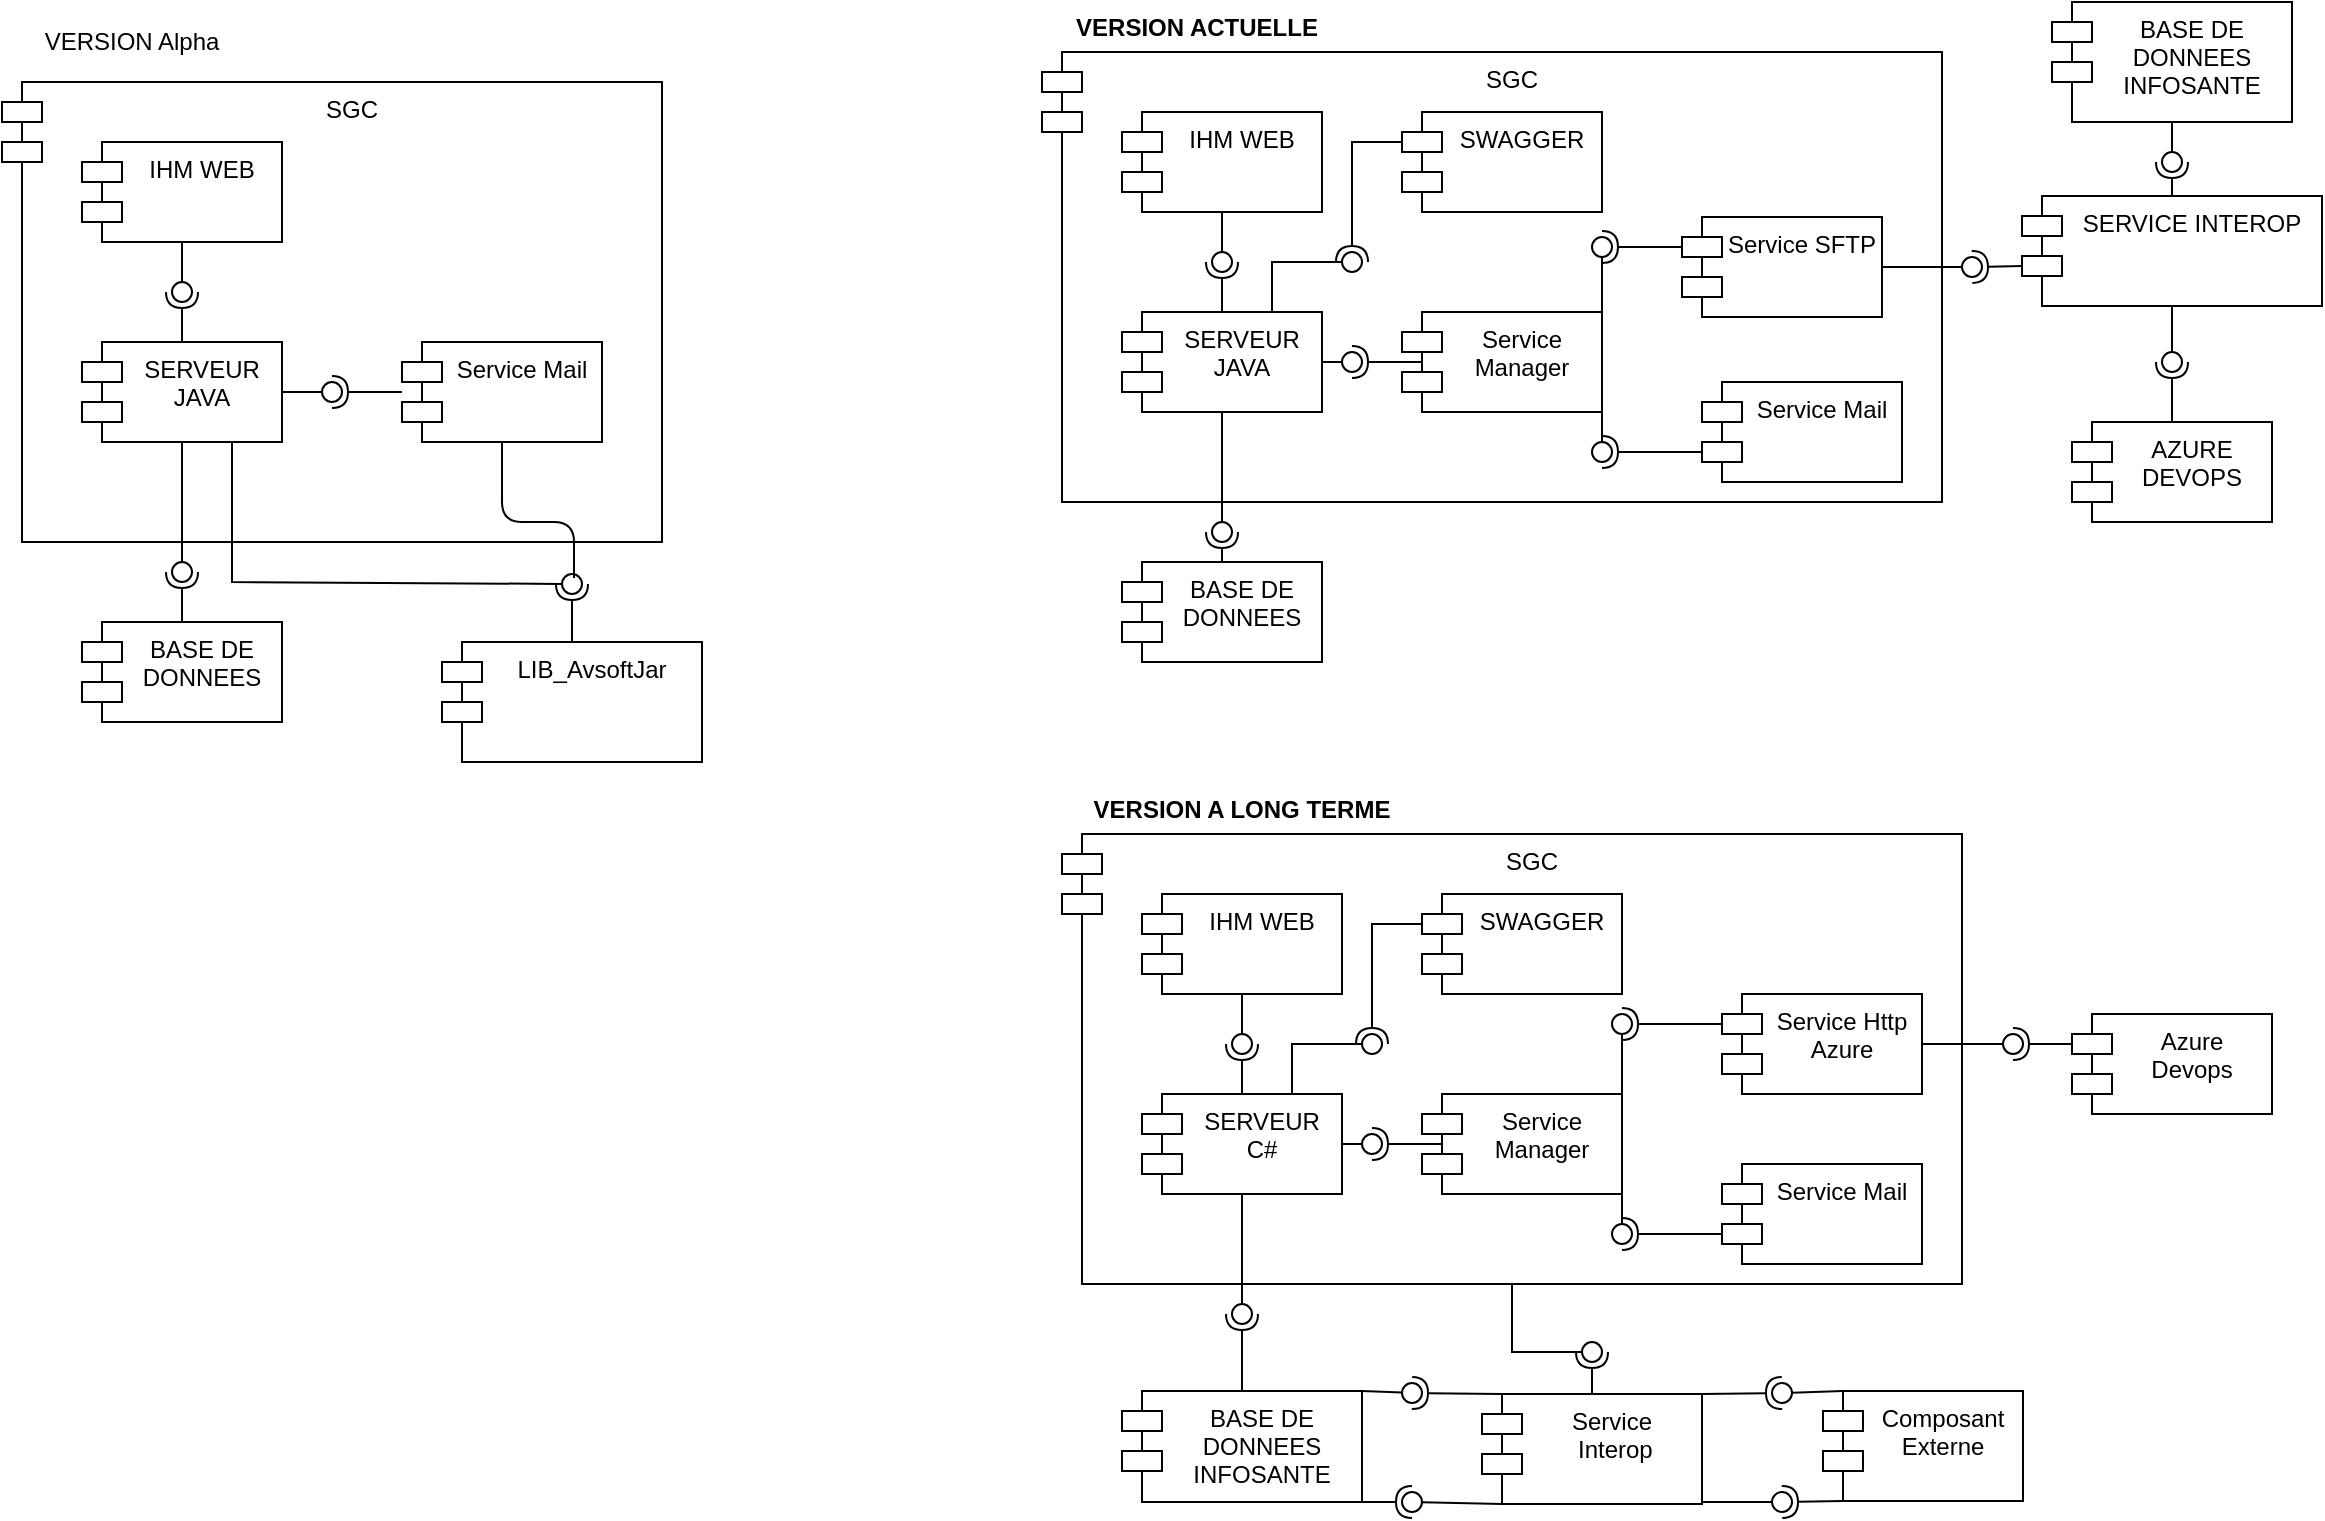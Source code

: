 <mxfile version="13.9.9" type="device" pages="3"><diagram id="vXLALYSmKXj4bwcsvHgj" name="Composant"><mxGraphModel dx="1342" dy="642" grid="1" gridSize="10" guides="1" tooltips="1" connect="1" arrows="1" fold="1" page="1" pageScale="1" pageWidth="827" pageHeight="1169" math="0" shadow="0"><root><mxCell id="0"/><mxCell id="1" parent="0"/><mxCell id="l1Z5y6OXb3FLFXN8wDVc-2" value="SGC" style="shape=module;align=left;spacingLeft=20;align=center;verticalAlign=top;" vertex="1" parent="1"><mxGeometry x="760" y="275" width="450" height="225" as="geometry"/></mxCell><mxCell id="l1Z5y6OXb3FLFXN8wDVc-27" value="" style="rounded=0;orthogonalLoop=1;jettySize=auto;html=1;endArrow=halfCircle;endFill=0;entryX=0.5;entryY=0.5;entryDx=0;entryDy=0;endSize=6;strokeWidth=1;exitX=0;exitY=0;exitDx=0;exitDy=35;exitPerimeter=0;" edge="1" target="l1Z5y6OXb3FLFXN8wDVc-28" parent="1" source="l1Z5y6OXb3FLFXN8wDVc-12"><mxGeometry relative="1" as="geometry"><mxPoint x="1100" y="505" as="sourcePoint"/></mxGeometry></mxCell><mxCell id="l1Z5y6OXb3FLFXN8wDVc-24" value="" style="rounded=0;orthogonalLoop=1;jettySize=auto;html=1;endArrow=halfCircle;endFill=0;entryX=0.5;entryY=0.5;entryDx=0;entryDy=0;endSize=6;strokeWidth=1;exitX=1;exitY=0.5;exitDx=0;exitDy=0;" edge="1" target="l1Z5y6OXb3FLFXN8wDVc-25" parent="1" source="l1Z5y6OXb3FLFXN8wDVc-21"><mxGeometry relative="1" as="geometry"><mxPoint x="960" y="485" as="sourcePoint"/></mxGeometry></mxCell><mxCell id="0cKhSgRbXSvRwqQmk2yk-1" value="SGC" style="shape=module;align=left;spacingLeft=20;align=center;verticalAlign=top;" parent="1" vertex="1"><mxGeometry x="240" y="290" width="330" height="230" as="geometry"/></mxCell><mxCell id="0cKhSgRbXSvRwqQmk2yk-2" value="IHM WEB" style="shape=module;align=left;spacingLeft=20;align=center;verticalAlign=top;" parent="1" vertex="1"><mxGeometry x="280" y="320" width="100" height="50" as="geometry"/></mxCell><mxCell id="0cKhSgRbXSvRwqQmk2yk-3" value="SERVEUR &#10;JAVA" style="shape=module;align=left;spacingLeft=20;align=center;verticalAlign=top;" parent="1" vertex="1"><mxGeometry x="280" y="420" width="100" height="50" as="geometry"/></mxCell><mxCell id="0cKhSgRbXSvRwqQmk2yk-4" value="" style="rounded=0;orthogonalLoop=1;jettySize=auto;html=1;endArrow=none;endFill=0;exitX=0.5;exitY=1;exitDx=0;exitDy=0;" parent="1" source="0cKhSgRbXSvRwqQmk2yk-2" target="0cKhSgRbXSvRwqQmk2yk-6" edge="1"><mxGeometry relative="1" as="geometry"><mxPoint x="425" y="365" as="sourcePoint"/></mxGeometry></mxCell><mxCell id="0cKhSgRbXSvRwqQmk2yk-5" value="" style="rounded=0;orthogonalLoop=1;jettySize=auto;html=1;endArrow=halfCircle;endFill=0;entryX=0.5;entryY=0.5;entryDx=0;entryDy=0;endSize=6;strokeWidth=1;exitX=0.5;exitY=0;exitDx=0;exitDy=0;" parent="1" source="0cKhSgRbXSvRwqQmk2yk-3" target="0cKhSgRbXSvRwqQmk2yk-6" edge="1"><mxGeometry relative="1" as="geometry"><mxPoint x="465" y="365" as="sourcePoint"/></mxGeometry></mxCell><mxCell id="0cKhSgRbXSvRwqQmk2yk-6" value="" style="ellipse;whiteSpace=wrap;html=1;fontFamily=Helvetica;fontSize=12;fontColor=#000000;align=center;strokeColor=#000000;fillColor=#ffffff;points=[];aspect=fixed;resizable=0;" parent="1" vertex="1"><mxGeometry x="325" y="390" width="10" height="10" as="geometry"/></mxCell><mxCell id="0cKhSgRbXSvRwqQmk2yk-7" value="BASE DE &#10;DONNEES" style="shape=module;align=left;spacingLeft=20;align=center;verticalAlign=top;" parent="1" vertex="1"><mxGeometry x="280" y="560" width="100" height="50" as="geometry"/></mxCell><mxCell id="0cKhSgRbXSvRwqQmk2yk-8" value="" style="rounded=0;orthogonalLoop=1;jettySize=auto;html=1;endArrow=none;endFill=0;exitX=0.5;exitY=1;exitDx=0;exitDy=0;" parent="1" source="0cKhSgRbXSvRwqQmk2yk-3" target="0cKhSgRbXSvRwqQmk2yk-10" edge="1"><mxGeometry relative="1" as="geometry"><mxPoint x="520" y="575" as="sourcePoint"/></mxGeometry></mxCell><mxCell id="0cKhSgRbXSvRwqQmk2yk-9" value="" style="rounded=0;orthogonalLoop=1;jettySize=auto;html=1;endArrow=halfCircle;endFill=0;entryX=0.5;entryY=0.5;entryDx=0;entryDy=0;endSize=6;strokeWidth=1;exitX=0.5;exitY=0;exitDx=0;exitDy=0;" parent="1" source="0cKhSgRbXSvRwqQmk2yk-7" target="0cKhSgRbXSvRwqQmk2yk-10" edge="1"><mxGeometry relative="1" as="geometry"><mxPoint x="560" y="575" as="sourcePoint"/></mxGeometry></mxCell><mxCell id="0cKhSgRbXSvRwqQmk2yk-10" value="" style="ellipse;whiteSpace=wrap;html=1;fontFamily=Helvetica;fontSize=12;fontColor=#000000;align=center;strokeColor=#000000;fillColor=#ffffff;points=[];aspect=fixed;resizable=0;" parent="1" vertex="1"><mxGeometry x="325" y="530" width="10" height="10" as="geometry"/></mxCell><mxCell id="0cKhSgRbXSvRwqQmk2yk-11" value="Service Mail" style="shape=module;align=left;spacingLeft=20;align=center;verticalAlign=top;" parent="1" vertex="1"><mxGeometry x="440" y="420" width="100" height="50" as="geometry"/></mxCell><mxCell id="0cKhSgRbXSvRwqQmk2yk-12" value="" style="rounded=0;orthogonalLoop=1;jettySize=auto;html=1;endArrow=none;endFill=0;" parent="1" source="0cKhSgRbXSvRwqQmk2yk-3" target="0cKhSgRbXSvRwqQmk2yk-14" edge="1"><mxGeometry relative="1" as="geometry"><mxPoint x="405" y="445" as="sourcePoint"/></mxGeometry></mxCell><mxCell id="0cKhSgRbXSvRwqQmk2yk-13" value="" style="rounded=0;orthogonalLoop=1;jettySize=auto;html=1;endArrow=halfCircle;endFill=0;entryX=0.5;entryY=0.5;entryDx=0;entryDy=0;endSize=6;strokeWidth=1;" parent="1" source="0cKhSgRbXSvRwqQmk2yk-11" target="0cKhSgRbXSvRwqQmk2yk-14" edge="1"><mxGeometry relative="1" as="geometry"><mxPoint x="445" y="445" as="sourcePoint"/></mxGeometry></mxCell><mxCell id="0cKhSgRbXSvRwqQmk2yk-14" value="" style="ellipse;whiteSpace=wrap;html=1;fontFamily=Helvetica;fontSize=12;fontColor=#000000;align=center;strokeColor=#000000;fillColor=#ffffff;points=[];aspect=fixed;resizable=0;" parent="1" vertex="1"><mxGeometry x="400" y="440" width="10" height="10" as="geometry"/></mxCell><mxCell id="0cKhSgRbXSvRwqQmk2yk-15" value="LIB_AvsoftJar" style="shape=module;align=left;spacingLeft=20;align=center;verticalAlign=top;" parent="1" vertex="1"><mxGeometry x="460" y="570" width="130" height="60" as="geometry"/></mxCell><mxCell id="0cKhSgRbXSvRwqQmk2yk-16" value="" style="rounded=0;orthogonalLoop=1;jettySize=auto;html=1;endArrow=none;endFill=0;exitX=0.75;exitY=1;exitDx=0;exitDy=0;" parent="1" source="0cKhSgRbXSvRwqQmk2yk-3" target="0cKhSgRbXSvRwqQmk2yk-18" edge="1"><mxGeometry relative="1" as="geometry"><mxPoint x="100" y="495" as="sourcePoint"/><Array as="points"><mxPoint x="355" y="540"/></Array></mxGeometry></mxCell><mxCell id="0cKhSgRbXSvRwqQmk2yk-17" value="" style="rounded=0;orthogonalLoop=1;jettySize=auto;html=1;endArrow=halfCircle;endFill=0;entryX=0.5;entryY=0.5;entryDx=0;entryDy=0;endSize=6;strokeWidth=1;exitX=0.5;exitY=0;exitDx=0;exitDy=0;" parent="1" source="0cKhSgRbXSvRwqQmk2yk-15" target="0cKhSgRbXSvRwqQmk2yk-18" edge="1"><mxGeometry relative="1" as="geometry"><mxPoint x="140" y="495" as="sourcePoint"/></mxGeometry></mxCell><mxCell id="0cKhSgRbXSvRwqQmk2yk-18" value="" style="ellipse;whiteSpace=wrap;html=1;fontFamily=Helvetica;fontSize=12;fontColor=#000000;align=center;strokeColor=#000000;fillColor=#ffffff;points=[];aspect=fixed;resizable=0;" parent="1" vertex="1"><mxGeometry x="520" y="536" width="10" height="10" as="geometry"/></mxCell><mxCell id="0cKhSgRbXSvRwqQmk2yk-19" value="" style="endArrow=none;html=1;exitX=0.5;exitY=1;exitDx=0;exitDy=0;" parent="1" source="0cKhSgRbXSvRwqQmk2yk-11" edge="1"><mxGeometry width="50" height="50" relative="1" as="geometry"><mxPoint x="600" y="480" as="sourcePoint"/><mxPoint x="526" y="538" as="targetPoint"/><Array as="points"><mxPoint x="490" y="510"/><mxPoint x="526" y="510"/></Array></mxGeometry></mxCell><mxCell id="l1Z5y6OXb3FLFXN8wDVc-1" value="VERSION Alpha" style="text;html=1;strokeColor=none;fillColor=none;align=center;verticalAlign=middle;whiteSpace=wrap;rounded=0;" vertex="1" parent="1"><mxGeometry x="250" y="260" width="110" height="20" as="geometry"/></mxCell><mxCell id="l1Z5y6OXb3FLFXN8wDVc-3" value="IHM WEB" style="shape=module;align=left;spacingLeft=20;align=center;verticalAlign=top;" vertex="1" parent="1"><mxGeometry x="800" y="305" width="100" height="50" as="geometry"/></mxCell><mxCell id="l1Z5y6OXb3FLFXN8wDVc-4" value="SERVEUR &#10;JAVA" style="shape=module;align=left;spacingLeft=20;align=center;verticalAlign=top;" vertex="1" parent="1"><mxGeometry x="800" y="405" width="100" height="50" as="geometry"/></mxCell><mxCell id="l1Z5y6OXb3FLFXN8wDVc-5" value="" style="rounded=0;orthogonalLoop=1;jettySize=auto;html=1;endArrow=none;endFill=0;exitX=0.5;exitY=1;exitDx=0;exitDy=0;" edge="1" parent="1" source="l1Z5y6OXb3FLFXN8wDVc-3" target="l1Z5y6OXb3FLFXN8wDVc-7"><mxGeometry relative="1" as="geometry"><mxPoint x="945" y="350" as="sourcePoint"/></mxGeometry></mxCell><mxCell id="l1Z5y6OXb3FLFXN8wDVc-6" value="" style="rounded=0;orthogonalLoop=1;jettySize=auto;html=1;endArrow=halfCircle;endFill=0;entryX=0.5;entryY=0.5;entryDx=0;entryDy=0;endSize=6;strokeWidth=1;exitX=0.5;exitY=0;exitDx=0;exitDy=0;" edge="1" parent="1" source="l1Z5y6OXb3FLFXN8wDVc-4" target="l1Z5y6OXb3FLFXN8wDVc-7"><mxGeometry relative="1" as="geometry"><mxPoint x="985" y="350" as="sourcePoint"/></mxGeometry></mxCell><mxCell id="l1Z5y6OXb3FLFXN8wDVc-7" value="" style="ellipse;whiteSpace=wrap;html=1;fontFamily=Helvetica;fontSize=12;fontColor=#000000;align=center;strokeColor=#000000;fillColor=#ffffff;points=[];aspect=fixed;resizable=0;" vertex="1" parent="1"><mxGeometry x="845" y="375" width="10" height="10" as="geometry"/></mxCell><mxCell id="l1Z5y6OXb3FLFXN8wDVc-8" value="BASE DE &#10;DONNEES" style="shape=module;align=left;spacingLeft=20;align=center;verticalAlign=top;" vertex="1" parent="1"><mxGeometry x="800" y="530" width="100" height="50" as="geometry"/></mxCell><mxCell id="l1Z5y6OXb3FLFXN8wDVc-9" value="" style="rounded=0;orthogonalLoop=1;jettySize=auto;html=1;endArrow=none;endFill=0;exitX=0.5;exitY=1;exitDx=0;exitDy=0;" edge="1" parent="1" source="l1Z5y6OXb3FLFXN8wDVc-4" target="l1Z5y6OXb3FLFXN8wDVc-11"><mxGeometry relative="1" as="geometry"><mxPoint x="1040" y="560" as="sourcePoint"/></mxGeometry></mxCell><mxCell id="l1Z5y6OXb3FLFXN8wDVc-10" value="" style="rounded=0;orthogonalLoop=1;jettySize=auto;html=1;endArrow=halfCircle;endFill=0;entryX=0.5;entryY=0.5;entryDx=0;entryDy=0;endSize=6;strokeWidth=1;exitX=0.5;exitY=0;exitDx=0;exitDy=0;" edge="1" parent="1" source="l1Z5y6OXb3FLFXN8wDVc-8" target="l1Z5y6OXb3FLFXN8wDVc-11"><mxGeometry relative="1" as="geometry"><mxPoint x="1080" y="560" as="sourcePoint"/></mxGeometry></mxCell><mxCell id="l1Z5y6OXb3FLFXN8wDVc-11" value="" style="ellipse;whiteSpace=wrap;html=1;fontFamily=Helvetica;fontSize=12;fontColor=#000000;align=center;strokeColor=#000000;fillColor=#ffffff;points=[];aspect=fixed;resizable=0;" vertex="1" parent="1"><mxGeometry x="845" y="510" width="10" height="10" as="geometry"/></mxCell><mxCell id="l1Z5y6OXb3FLFXN8wDVc-12" value="Service Mail" style="shape=module;align=left;spacingLeft=20;align=center;verticalAlign=top;" vertex="1" parent="1"><mxGeometry x="1090" y="440" width="100" height="50" as="geometry"/></mxCell><mxCell id="l1Z5y6OXb3FLFXN8wDVc-21" value="Service&#10;Manager" style="shape=module;align=left;spacingLeft=20;align=center;verticalAlign=top;" vertex="1" parent="1"><mxGeometry x="940" y="405" width="100" height="50" as="geometry"/></mxCell><mxCell id="l1Z5y6OXb3FLFXN8wDVc-22" value="SWAGGER" style="shape=module;align=left;spacingLeft=20;align=center;verticalAlign=top;" vertex="1" parent="1"><mxGeometry x="940" y="305" width="100" height="50" as="geometry"/></mxCell><mxCell id="l1Z5y6OXb3FLFXN8wDVc-23" value="" style="rounded=0;orthogonalLoop=1;jettySize=auto;html=1;endArrow=none;endFill=0;exitX=1;exitY=0.5;exitDx=0;exitDy=0;" edge="1" target="l1Z5y6OXb3FLFXN8wDVc-25" parent="1" source="l1Z5y6OXb3FLFXN8wDVc-4"><mxGeometry relative="1" as="geometry"><mxPoint x="920" y="485" as="sourcePoint"/></mxGeometry></mxCell><mxCell id="l1Z5y6OXb3FLFXN8wDVc-25" value="" style="ellipse;whiteSpace=wrap;html=1;fontFamily=Helvetica;fontSize=12;fontColor=#000000;align=center;strokeColor=#000000;fillColor=#ffffff;points=[];aspect=fixed;resizable=0;" vertex="1" parent="1"><mxGeometry x="910" y="425" width="10" height="10" as="geometry"/></mxCell><mxCell id="l1Z5y6OXb3FLFXN8wDVc-26" value="" style="rounded=0;orthogonalLoop=1;jettySize=auto;html=1;endArrow=none;endFill=0;exitX=1;exitY=0.5;exitDx=0;exitDy=0;" edge="1" target="l1Z5y6OXb3FLFXN8wDVc-28" parent="1" source="l1Z5y6OXb3FLFXN8wDVc-21"><mxGeometry relative="1" as="geometry"><mxPoint x="1060" y="505" as="sourcePoint"/></mxGeometry></mxCell><mxCell id="l1Z5y6OXb3FLFXN8wDVc-28" value="" style="ellipse;whiteSpace=wrap;html=1;fontFamily=Helvetica;fontSize=12;fontColor=#000000;align=center;strokeColor=#000000;fillColor=#ffffff;points=[];aspect=fixed;resizable=0;" vertex="1" parent="1"><mxGeometry x="1035" y="470" width="10" height="10" as="geometry"/></mxCell><mxCell id="l1Z5y6OXb3FLFXN8wDVc-29" value="" style="rounded=0;orthogonalLoop=1;jettySize=auto;html=1;endArrow=none;endFill=0;exitX=0.75;exitY=0;exitDx=0;exitDy=0;" edge="1" target="l1Z5y6OXb3FLFXN8wDVc-31" parent="1" source="l1Z5y6OXb3FLFXN8wDVc-4"><mxGeometry relative="1" as="geometry"><mxPoint x="965" y="555" as="sourcePoint"/><Array as="points"><mxPoint x="875" y="380"/></Array></mxGeometry></mxCell><mxCell id="l1Z5y6OXb3FLFXN8wDVc-30" value="" style="rounded=0;orthogonalLoop=1;jettySize=auto;html=1;endArrow=halfCircle;endFill=0;entryX=0.5;entryY=0.5;entryDx=0;entryDy=0;endSize=6;strokeWidth=1;exitX=0;exitY=0;exitDx=0;exitDy=15;exitPerimeter=0;" edge="1" target="l1Z5y6OXb3FLFXN8wDVc-31" parent="1" source="l1Z5y6OXb3FLFXN8wDVc-22"><mxGeometry relative="1" as="geometry"><mxPoint x="1005" y="555" as="sourcePoint"/><Array as="points"><mxPoint x="915" y="320"/></Array></mxGeometry></mxCell><mxCell id="l1Z5y6OXb3FLFXN8wDVc-31" value="" style="ellipse;whiteSpace=wrap;html=1;fontFamily=Helvetica;fontSize=12;fontColor=#000000;align=center;strokeColor=#000000;fillColor=#ffffff;points=[];aspect=fixed;resizable=0;" vertex="1" parent="1"><mxGeometry x="910" y="375" width="10" height="10" as="geometry"/></mxCell><mxCell id="l1Z5y6OXb3FLFXN8wDVc-32" value="SERVICE INTEROP" style="shape=module;align=left;spacingLeft=20;align=center;verticalAlign=top;" vertex="1" parent="1"><mxGeometry x="1250" y="347" width="150" height="55" as="geometry"/></mxCell><mxCell id="l1Z5y6OXb3FLFXN8wDVc-33" value="" style="rounded=0;orthogonalLoop=1;jettySize=auto;html=1;endArrow=none;endFill=0;exitX=1;exitY=0.5;exitDx=0;exitDy=0;" edge="1" target="l1Z5y6OXb3FLFXN8wDVc-35" parent="1" source="l1Z5y6OXb3FLFXN8wDVc-47"><mxGeometry relative="1" as="geometry"><mxPoint x="1260" y="395" as="sourcePoint"/></mxGeometry></mxCell><mxCell id="l1Z5y6OXb3FLFXN8wDVc-34" value="" style="rounded=0;orthogonalLoop=1;jettySize=auto;html=1;endArrow=halfCircle;endFill=0;entryX=0.5;entryY=0.5;entryDx=0;entryDy=0;endSize=6;strokeWidth=1;exitX=0;exitY=0;exitDx=0;exitDy=35;exitPerimeter=0;" edge="1" target="l1Z5y6OXb3FLFXN8wDVc-35" parent="1" source="l1Z5y6OXb3FLFXN8wDVc-32"><mxGeometry relative="1" as="geometry"><mxPoint x="1300" y="395" as="sourcePoint"/></mxGeometry></mxCell><mxCell id="l1Z5y6OXb3FLFXN8wDVc-35" value="" style="ellipse;whiteSpace=wrap;html=1;fontFamily=Helvetica;fontSize=12;fontColor=#000000;align=center;strokeColor=#000000;fillColor=#ffffff;points=[];aspect=fixed;resizable=0;" vertex="1" parent="1"><mxGeometry x="1220" y="377.5" width="10" height="10" as="geometry"/></mxCell><mxCell id="l1Z5y6OXb3FLFXN8wDVc-36" value="BASE DE &#10;DONNEES &#10;INFOSANTE" style="shape=module;align=left;spacingLeft=20;align=center;verticalAlign=top;" vertex="1" parent="1"><mxGeometry x="1265" y="250" width="120" height="60" as="geometry"/></mxCell><mxCell id="l1Z5y6OXb3FLFXN8wDVc-37" value="" style="rounded=0;orthogonalLoop=1;jettySize=auto;html=1;endArrow=none;endFill=0;exitX=0.5;exitY=1;exitDx=0;exitDy=0;" edge="1" target="l1Z5y6OXb3FLFXN8wDVc-39" parent="1" source="l1Z5y6OXb3FLFXN8wDVc-36"><mxGeometry relative="1" as="geometry"><mxPoint x="1330" y="465" as="sourcePoint"/></mxGeometry></mxCell><mxCell id="l1Z5y6OXb3FLFXN8wDVc-38" value="" style="rounded=0;orthogonalLoop=1;jettySize=auto;html=1;endArrow=halfCircle;endFill=0;entryX=0.5;entryY=0.5;entryDx=0;entryDy=0;endSize=6;strokeWidth=1;exitX=0.5;exitY=0;exitDx=0;exitDy=0;" edge="1" target="l1Z5y6OXb3FLFXN8wDVc-39" parent="1" source="l1Z5y6OXb3FLFXN8wDVc-32"><mxGeometry relative="1" as="geometry"><mxPoint x="1370" y="465" as="sourcePoint"/></mxGeometry></mxCell><mxCell id="l1Z5y6OXb3FLFXN8wDVc-39" value="" style="ellipse;whiteSpace=wrap;html=1;fontFamily=Helvetica;fontSize=12;fontColor=#000000;align=center;strokeColor=#000000;fillColor=#ffffff;points=[];aspect=fixed;resizable=0;" vertex="1" parent="1"><mxGeometry x="1320" y="325" width="10" height="10" as="geometry"/></mxCell><mxCell id="l1Z5y6OXb3FLFXN8wDVc-40" value="AZURE&#10;DEVOPS" style="shape=module;align=left;spacingLeft=20;align=center;verticalAlign=top;" vertex="1" parent="1"><mxGeometry x="1275" y="460" width="100" height="50" as="geometry"/></mxCell><mxCell id="l1Z5y6OXb3FLFXN8wDVc-41" value="" style="rounded=0;orthogonalLoop=1;jettySize=auto;html=1;endArrow=none;endFill=0;exitX=0.5;exitY=1;exitDx=0;exitDy=0;" edge="1" target="l1Z5y6OXb3FLFXN8wDVc-43" parent="1" source="l1Z5y6OXb3FLFXN8wDVc-32"><mxGeometry relative="1" as="geometry"><mxPoint x="1490" y="460" as="sourcePoint"/></mxGeometry></mxCell><mxCell id="l1Z5y6OXb3FLFXN8wDVc-42" value="" style="rounded=0;orthogonalLoop=1;jettySize=auto;html=1;endArrow=halfCircle;endFill=0;entryX=0.5;entryY=0.5;entryDx=0;entryDy=0;endSize=6;strokeWidth=1;exitX=0.5;exitY=0;exitDx=0;exitDy=0;" edge="1" target="l1Z5y6OXb3FLFXN8wDVc-43" parent="1" source="l1Z5y6OXb3FLFXN8wDVc-40"><mxGeometry relative="1" as="geometry"><mxPoint x="1530" y="460" as="sourcePoint"/></mxGeometry></mxCell><mxCell id="l1Z5y6OXb3FLFXN8wDVc-43" value="" style="ellipse;whiteSpace=wrap;html=1;fontFamily=Helvetica;fontSize=12;fontColor=#000000;align=center;strokeColor=#000000;fillColor=#ffffff;points=[];aspect=fixed;resizable=0;" vertex="1" parent="1"><mxGeometry x="1320" y="425" width="10" height="10" as="geometry"/></mxCell><mxCell id="l1Z5y6OXb3FLFXN8wDVc-47" value="Service SFTP" style="shape=module;align=left;spacingLeft=20;align=center;verticalAlign=top;" vertex="1" parent="1"><mxGeometry x="1080" y="357.5" width="100" height="50" as="geometry"/></mxCell><mxCell id="l1Z5y6OXb3FLFXN8wDVc-48" value="" style="rounded=0;orthogonalLoop=1;jettySize=auto;html=1;endArrow=none;endFill=0;exitX=1;exitY=0.5;exitDx=0;exitDy=0;" edge="1" target="l1Z5y6OXb3FLFXN8wDVc-50" parent="1" source="l1Z5y6OXb3FLFXN8wDVc-21"><mxGeometry relative="1" as="geometry"><mxPoint x="1080" y="585" as="sourcePoint"/></mxGeometry></mxCell><mxCell id="l1Z5y6OXb3FLFXN8wDVc-49" value="" style="rounded=0;orthogonalLoop=1;jettySize=auto;html=1;endArrow=halfCircle;endFill=0;entryX=0.5;entryY=0.5;entryDx=0;entryDy=0;endSize=6;strokeWidth=1;exitX=0;exitY=0;exitDx=0;exitDy=15;exitPerimeter=0;" edge="1" target="l1Z5y6OXb3FLFXN8wDVc-50" parent="1" source="l1Z5y6OXb3FLFXN8wDVc-47"><mxGeometry relative="1" as="geometry"><mxPoint x="1120" y="585" as="sourcePoint"/></mxGeometry></mxCell><mxCell id="l1Z5y6OXb3FLFXN8wDVc-50" value="" style="ellipse;whiteSpace=wrap;html=1;fontFamily=Helvetica;fontSize=12;fontColor=#000000;align=center;strokeColor=#000000;fillColor=#ffffff;points=[];aspect=fixed;resizable=0;" vertex="1" parent="1"><mxGeometry x="1035" y="367.5" width="10" height="10" as="geometry"/></mxCell><mxCell id="l1Z5y6OXb3FLFXN8wDVc-51" value="VERSION ACTUELLE" style="text;align=center;fontStyle=1;verticalAlign=middle;spacingLeft=3;spacingRight=3;strokeColor=none;rotatable=0;points=[[0,0.5],[1,0.5]];portConstraint=eastwest;" vertex="1" parent="1"><mxGeometry x="770" y="249" width="135" height="26" as="geometry"/></mxCell><mxCell id="l1Z5y6OXb3FLFXN8wDVc-52" value="SGC" style="shape=module;align=left;spacingLeft=20;align=center;verticalAlign=top;" vertex="1" parent="1"><mxGeometry x="770" y="666" width="450" height="225" as="geometry"/></mxCell><mxCell id="l1Z5y6OXb3FLFXN8wDVc-53" value="" style="rounded=0;orthogonalLoop=1;jettySize=auto;html=1;endArrow=halfCircle;endFill=0;entryX=0.5;entryY=0.5;entryDx=0;entryDy=0;endSize=6;strokeWidth=1;exitX=0;exitY=0;exitDx=0;exitDy=35;exitPerimeter=0;" edge="1" parent="1" source="l1Z5y6OXb3FLFXN8wDVc-64" target="l1Z5y6OXb3FLFXN8wDVc-70"><mxGeometry relative="1" as="geometry"><mxPoint x="1110" y="896" as="sourcePoint"/></mxGeometry></mxCell><mxCell id="l1Z5y6OXb3FLFXN8wDVc-54" value="" style="rounded=0;orthogonalLoop=1;jettySize=auto;html=1;endArrow=halfCircle;endFill=0;entryX=0.5;entryY=0.5;entryDx=0;entryDy=0;endSize=6;strokeWidth=1;exitX=1;exitY=0.5;exitDx=0;exitDy=0;" edge="1" parent="1" source="l1Z5y6OXb3FLFXN8wDVc-65" target="l1Z5y6OXb3FLFXN8wDVc-68"><mxGeometry relative="1" as="geometry"><mxPoint x="970" y="876" as="sourcePoint"/></mxGeometry></mxCell><mxCell id="l1Z5y6OXb3FLFXN8wDVc-55" value="IHM WEB" style="shape=module;align=left;spacingLeft=20;align=center;verticalAlign=top;" vertex="1" parent="1"><mxGeometry x="810" y="696" width="100" height="50" as="geometry"/></mxCell><mxCell id="l1Z5y6OXb3FLFXN8wDVc-56" value="SERVEUR &#10;C#" style="shape=module;align=left;spacingLeft=20;align=center;verticalAlign=top;" vertex="1" parent="1"><mxGeometry x="810" y="796" width="100" height="50" as="geometry"/></mxCell><mxCell id="l1Z5y6OXb3FLFXN8wDVc-57" value="" style="rounded=0;orthogonalLoop=1;jettySize=auto;html=1;endArrow=none;endFill=0;exitX=0.5;exitY=1;exitDx=0;exitDy=0;" edge="1" parent="1" source="l1Z5y6OXb3FLFXN8wDVc-55" target="l1Z5y6OXb3FLFXN8wDVc-59"><mxGeometry relative="1" as="geometry"><mxPoint x="955" y="741" as="sourcePoint"/></mxGeometry></mxCell><mxCell id="l1Z5y6OXb3FLFXN8wDVc-58" value="" style="rounded=0;orthogonalLoop=1;jettySize=auto;html=1;endArrow=halfCircle;endFill=0;entryX=0.5;entryY=0.5;entryDx=0;entryDy=0;endSize=6;strokeWidth=1;exitX=0.5;exitY=0;exitDx=0;exitDy=0;" edge="1" parent="1" source="l1Z5y6OXb3FLFXN8wDVc-56" target="l1Z5y6OXb3FLFXN8wDVc-59"><mxGeometry relative="1" as="geometry"><mxPoint x="995" y="741" as="sourcePoint"/></mxGeometry></mxCell><mxCell id="l1Z5y6OXb3FLFXN8wDVc-59" value="" style="ellipse;whiteSpace=wrap;html=1;fontFamily=Helvetica;fontSize=12;fontColor=#000000;align=center;strokeColor=#000000;fillColor=#ffffff;points=[];aspect=fixed;resizable=0;" vertex="1" parent="1"><mxGeometry x="855" y="766" width="10" height="10" as="geometry"/></mxCell><mxCell id="l1Z5y6OXb3FLFXN8wDVc-61" value="" style="rounded=0;orthogonalLoop=1;jettySize=auto;html=1;endArrow=none;endFill=0;exitX=0.5;exitY=1;exitDx=0;exitDy=0;" edge="1" parent="1" source="l1Z5y6OXb3FLFXN8wDVc-56" target="l1Z5y6OXb3FLFXN8wDVc-63"><mxGeometry relative="1" as="geometry"><mxPoint x="1050" y="951" as="sourcePoint"/></mxGeometry></mxCell><mxCell id="l1Z5y6OXb3FLFXN8wDVc-62" value="" style="rounded=0;orthogonalLoop=1;jettySize=auto;html=1;endArrow=halfCircle;endFill=0;entryX=0.5;entryY=0.5;entryDx=0;entryDy=0;endSize=6;strokeWidth=1;exitX=0.5;exitY=0;exitDx=0;exitDy=0;" edge="1" parent="1" source="l1Z5y6OXb3FLFXN8wDVc-78" target="l1Z5y6OXb3FLFXN8wDVc-63"><mxGeometry relative="1" as="geometry"><mxPoint x="860" y="921" as="sourcePoint"/></mxGeometry></mxCell><mxCell id="l1Z5y6OXb3FLFXN8wDVc-63" value="" style="ellipse;whiteSpace=wrap;html=1;fontFamily=Helvetica;fontSize=12;fontColor=#000000;align=center;strokeColor=#000000;fillColor=#ffffff;points=[];aspect=fixed;resizable=0;" vertex="1" parent="1"><mxGeometry x="855" y="901" width="10" height="10" as="geometry"/></mxCell><mxCell id="l1Z5y6OXb3FLFXN8wDVc-64" value="Service Mail" style="shape=module;align=left;spacingLeft=20;align=center;verticalAlign=top;" vertex="1" parent="1"><mxGeometry x="1100" y="831" width="100" height="50" as="geometry"/></mxCell><mxCell id="l1Z5y6OXb3FLFXN8wDVc-65" value="Service&#10;Manager" style="shape=module;align=left;spacingLeft=20;align=center;verticalAlign=top;" vertex="1" parent="1"><mxGeometry x="950" y="796" width="100" height="50" as="geometry"/></mxCell><mxCell id="l1Z5y6OXb3FLFXN8wDVc-66" value="SWAGGER" style="shape=module;align=left;spacingLeft=20;align=center;verticalAlign=top;" vertex="1" parent="1"><mxGeometry x="950" y="696" width="100" height="50" as="geometry"/></mxCell><mxCell id="l1Z5y6OXb3FLFXN8wDVc-67" value="" style="rounded=0;orthogonalLoop=1;jettySize=auto;html=1;endArrow=none;endFill=0;exitX=1;exitY=0.5;exitDx=0;exitDy=0;" edge="1" parent="1" source="l1Z5y6OXb3FLFXN8wDVc-56" target="l1Z5y6OXb3FLFXN8wDVc-68"><mxGeometry relative="1" as="geometry"><mxPoint x="930" y="876" as="sourcePoint"/></mxGeometry></mxCell><mxCell id="l1Z5y6OXb3FLFXN8wDVc-68" value="" style="ellipse;whiteSpace=wrap;html=1;fontFamily=Helvetica;fontSize=12;fontColor=#000000;align=center;strokeColor=#000000;fillColor=#ffffff;points=[];aspect=fixed;resizable=0;" vertex="1" parent="1"><mxGeometry x="920" y="816" width="10" height="10" as="geometry"/></mxCell><mxCell id="l1Z5y6OXb3FLFXN8wDVc-69" value="" style="rounded=0;orthogonalLoop=1;jettySize=auto;html=1;endArrow=none;endFill=0;exitX=1;exitY=0.5;exitDx=0;exitDy=0;" edge="1" parent="1" source="l1Z5y6OXb3FLFXN8wDVc-65" target="l1Z5y6OXb3FLFXN8wDVc-70"><mxGeometry relative="1" as="geometry"><mxPoint x="1070" y="896" as="sourcePoint"/></mxGeometry></mxCell><mxCell id="l1Z5y6OXb3FLFXN8wDVc-70" value="" style="ellipse;whiteSpace=wrap;html=1;fontFamily=Helvetica;fontSize=12;fontColor=#000000;align=center;strokeColor=#000000;fillColor=#ffffff;points=[];aspect=fixed;resizable=0;" vertex="1" parent="1"><mxGeometry x="1045" y="861" width="10" height="10" as="geometry"/></mxCell><mxCell id="l1Z5y6OXb3FLFXN8wDVc-71" value="" style="rounded=0;orthogonalLoop=1;jettySize=auto;html=1;endArrow=none;endFill=0;exitX=0.75;exitY=0;exitDx=0;exitDy=0;" edge="1" parent="1" source="l1Z5y6OXb3FLFXN8wDVc-56" target="l1Z5y6OXb3FLFXN8wDVc-73"><mxGeometry relative="1" as="geometry"><mxPoint x="975" y="946" as="sourcePoint"/><Array as="points"><mxPoint x="885" y="771"/></Array></mxGeometry></mxCell><mxCell id="l1Z5y6OXb3FLFXN8wDVc-72" value="" style="rounded=0;orthogonalLoop=1;jettySize=auto;html=1;endArrow=halfCircle;endFill=0;entryX=0.5;entryY=0.5;entryDx=0;entryDy=0;endSize=6;strokeWidth=1;exitX=0;exitY=0;exitDx=0;exitDy=15;exitPerimeter=0;" edge="1" parent="1" source="l1Z5y6OXb3FLFXN8wDVc-66" target="l1Z5y6OXb3FLFXN8wDVc-73"><mxGeometry relative="1" as="geometry"><mxPoint x="1015" y="946" as="sourcePoint"/><Array as="points"><mxPoint x="925" y="711"/></Array></mxGeometry></mxCell><mxCell id="l1Z5y6OXb3FLFXN8wDVc-73" value="" style="ellipse;whiteSpace=wrap;html=1;fontFamily=Helvetica;fontSize=12;fontColor=#000000;align=center;strokeColor=#000000;fillColor=#ffffff;points=[];aspect=fixed;resizable=0;" vertex="1" parent="1"><mxGeometry x="920" y="766" width="10" height="10" as="geometry"/></mxCell><mxCell id="l1Z5y6OXb3FLFXN8wDVc-74" value="Service&#10; Interop" style="shape=module;align=left;spacingLeft=20;align=center;verticalAlign=top;" vertex="1" parent="1"><mxGeometry x="980" y="946" width="110" height="55" as="geometry"/></mxCell><mxCell id="l1Z5y6OXb3FLFXN8wDVc-75" value="" style="rounded=0;orthogonalLoop=1;jettySize=auto;html=1;endArrow=none;endFill=0;exitX=1;exitY=0;exitDx=0;exitDy=0;" edge="1" parent="1" source="l1Z5y6OXb3FLFXN8wDVc-78" target="l1Z5y6OXb3FLFXN8wDVc-77"><mxGeometry relative="1" as="geometry"><mxPoint x="1270" y="786" as="sourcePoint"/></mxGeometry></mxCell><mxCell id="l1Z5y6OXb3FLFXN8wDVc-76" value="" style="rounded=0;orthogonalLoop=1;jettySize=auto;html=1;endArrow=halfCircle;endFill=0;entryX=0.5;entryY=0.5;entryDx=0;entryDy=0;endSize=6;strokeWidth=1;exitX=0;exitY=0;exitDx=10;exitDy=0;exitPerimeter=0;" edge="1" parent="1" source="l1Z5y6OXb3FLFXN8wDVc-74" target="l1Z5y6OXb3FLFXN8wDVc-77"><mxGeometry relative="1" as="geometry"><mxPoint x="1310" y="786" as="sourcePoint"/></mxGeometry></mxCell><mxCell id="l1Z5y6OXb3FLFXN8wDVc-77" value="" style="ellipse;whiteSpace=wrap;html=1;fontFamily=Helvetica;fontSize=12;fontColor=#000000;align=center;strokeColor=#000000;fillColor=#ffffff;points=[];aspect=fixed;resizable=0;" vertex="1" parent="1"><mxGeometry x="940" y="940.5" width="10" height="10" as="geometry"/></mxCell><mxCell id="l1Z5y6OXb3FLFXN8wDVc-78" value="BASE DE &#10;DONNEES &#10;INFOSANTE" style="shape=module;align=left;spacingLeft=20;align=center;verticalAlign=top;" vertex="1" parent="1"><mxGeometry x="800" y="944.5" width="120" height="55.5" as="geometry"/></mxCell><mxCell id="l1Z5y6OXb3FLFXN8wDVc-82" value="Azure &#10;Devops" style="shape=module;align=left;spacingLeft=20;align=center;verticalAlign=top;" vertex="1" parent="1"><mxGeometry x="1275" y="756" width="100" height="50" as="geometry"/></mxCell><mxCell id="l1Z5y6OXb3FLFXN8wDVc-83" value="" style="rounded=0;orthogonalLoop=1;jettySize=auto;html=1;endArrow=none;endFill=0;exitX=1;exitY=0.5;exitDx=0;exitDy=0;" edge="1" parent="1" source="l1Z5y6OXb3FLFXN8wDVc-91" target="l1Z5y6OXb3FLFXN8wDVc-85"><mxGeometry relative="1" as="geometry"><mxPoint x="1500" y="851" as="sourcePoint"/></mxGeometry></mxCell><mxCell id="l1Z5y6OXb3FLFXN8wDVc-84" value="" style="rounded=0;orthogonalLoop=1;jettySize=auto;html=1;endArrow=halfCircle;endFill=0;entryX=0.5;entryY=0.5;entryDx=0;entryDy=0;endSize=6;strokeWidth=1;exitX=0;exitY=0;exitDx=0;exitDy=15;exitPerimeter=0;" edge="1" parent="1" source="l1Z5y6OXb3FLFXN8wDVc-82" target="l1Z5y6OXb3FLFXN8wDVc-85"><mxGeometry relative="1" as="geometry"><mxPoint x="1540" y="851" as="sourcePoint"/></mxGeometry></mxCell><mxCell id="l1Z5y6OXb3FLFXN8wDVc-85" value="" style="ellipse;whiteSpace=wrap;html=1;fontFamily=Helvetica;fontSize=12;fontColor=#000000;align=center;strokeColor=#000000;fillColor=#ffffff;points=[];aspect=fixed;resizable=0;" vertex="1" parent="1"><mxGeometry x="1240.5" y="766" width="10" height="10" as="geometry"/></mxCell><mxCell id="l1Z5y6OXb3FLFXN8wDVc-90" value="VERSION A LONG TERME" style="text;align=center;fontStyle=1;verticalAlign=middle;spacingLeft=3;spacingRight=3;strokeColor=none;rotatable=0;points=[[0,0.5],[1,0.5]];portConstraint=eastwest;" vertex="1" parent="1"><mxGeometry x="780" y="640" width="160" height="26" as="geometry"/></mxCell><mxCell id="l1Z5y6OXb3FLFXN8wDVc-91" value="Service Http&#10;Azure" style="shape=module;align=left;spacingLeft=20;align=center;verticalAlign=top;" vertex="1" parent="1"><mxGeometry x="1100" y="746" width="100" height="50" as="geometry"/></mxCell><mxCell id="l1Z5y6OXb3FLFXN8wDVc-92" value="" style="rounded=0;orthogonalLoop=1;jettySize=auto;html=1;endArrow=none;endFill=0;exitX=1;exitY=0;exitDx=0;exitDy=0;" edge="1" target="l1Z5y6OXb3FLFXN8wDVc-94" parent="1" source="l1Z5y6OXb3FLFXN8wDVc-65"><mxGeometry relative="1" as="geometry"><mxPoint x="1045" y="935" as="sourcePoint"/></mxGeometry></mxCell><mxCell id="l1Z5y6OXb3FLFXN8wDVc-93" value="" style="rounded=0;orthogonalLoop=1;jettySize=auto;html=1;endArrow=halfCircle;endFill=0;entryX=0.5;entryY=0.5;entryDx=0;entryDy=0;endSize=6;strokeWidth=1;exitX=0;exitY=0;exitDx=0;exitDy=15;exitPerimeter=0;" edge="1" target="l1Z5y6OXb3FLFXN8wDVc-94" parent="1" source="l1Z5y6OXb3FLFXN8wDVc-91"><mxGeometry relative="1" as="geometry"><mxPoint x="1085" y="935" as="sourcePoint"/></mxGeometry></mxCell><mxCell id="l1Z5y6OXb3FLFXN8wDVc-94" value="" style="ellipse;whiteSpace=wrap;html=1;fontFamily=Helvetica;fontSize=12;fontColor=#000000;align=center;strokeColor=#000000;fillColor=#ffffff;points=[];aspect=fixed;resizable=0;" vertex="1" parent="1"><mxGeometry x="1045" y="756" width="10" height="10" as="geometry"/></mxCell><mxCell id="l1Z5y6OXb3FLFXN8wDVc-95" value="" style="rounded=0;orthogonalLoop=1;jettySize=auto;html=1;endArrow=none;endFill=0;exitX=0.5;exitY=1;exitDx=0;exitDy=0;" edge="1" target="l1Z5y6OXb3FLFXN8wDVc-97" parent="1" source="l1Z5y6OXb3FLFXN8wDVc-52"><mxGeometry relative="1" as="geometry"><mxPoint x="1180" y="951" as="sourcePoint"/><Array as="points"><mxPoint x="995" y="925"/></Array></mxGeometry></mxCell><mxCell id="l1Z5y6OXb3FLFXN8wDVc-96" value="" style="rounded=0;orthogonalLoop=1;jettySize=auto;html=1;endArrow=halfCircle;endFill=0;entryX=0.5;entryY=0.5;entryDx=0;entryDy=0;endSize=6;strokeWidth=1;exitX=0.5;exitY=0;exitDx=0;exitDy=0;" edge="1" target="l1Z5y6OXb3FLFXN8wDVc-97" parent="1" source="l1Z5y6OXb3FLFXN8wDVc-74"><mxGeometry relative="1" as="geometry"><mxPoint x="1220" y="951" as="sourcePoint"/></mxGeometry></mxCell><mxCell id="l1Z5y6OXb3FLFXN8wDVc-97" value="" style="ellipse;whiteSpace=wrap;html=1;fontFamily=Helvetica;fontSize=12;fontColor=#000000;align=center;strokeColor=#000000;fillColor=#ffffff;points=[];aspect=fixed;resizable=0;" vertex="1" parent="1"><mxGeometry x="1030" y="920" width="10" height="10" as="geometry"/></mxCell><mxCell id="l1Z5y6OXb3FLFXN8wDVc-98" value="Composant&#10;Externe" style="shape=module;align=left;spacingLeft=20;align=center;verticalAlign=top;" vertex="1" parent="1"><mxGeometry x="1150.5" y="944.5" width="100" height="55" as="geometry"/></mxCell><mxCell id="l1Z5y6OXb3FLFXN8wDVc-99" value="" style="rounded=0;orthogonalLoop=1;jettySize=auto;html=1;endArrow=none;endFill=0;exitX=0;exitY=0;exitDx=10;exitDy=0;exitPerimeter=0;" edge="1" target="l1Z5y6OXb3FLFXN8wDVc-101" parent="1" source="l1Z5y6OXb3FLFXN8wDVc-98"><mxGeometry relative="1" as="geometry"><mxPoint x="1120" y="1035" as="sourcePoint"/></mxGeometry></mxCell><mxCell id="l1Z5y6OXb3FLFXN8wDVc-100" value="" style="rounded=0;orthogonalLoop=1;jettySize=auto;html=1;endArrow=halfCircle;endFill=0;entryX=0.5;entryY=0.5;entryDx=0;entryDy=0;endSize=6;strokeWidth=1;exitX=1;exitY=0;exitDx=0;exitDy=0;" edge="1" target="l1Z5y6OXb3FLFXN8wDVc-101" parent="1" source="l1Z5y6OXb3FLFXN8wDVc-74"><mxGeometry relative="1" as="geometry"><mxPoint x="1160" y="1035" as="sourcePoint"/></mxGeometry></mxCell><mxCell id="l1Z5y6OXb3FLFXN8wDVc-101" value="" style="ellipse;whiteSpace=wrap;html=1;fontFamily=Helvetica;fontSize=12;fontColor=#000000;align=center;strokeColor=#000000;fillColor=#ffffff;points=[];aspect=fixed;resizable=0;" vertex="1" parent="1"><mxGeometry x="1125" y="940.5" width="10" height="10" as="geometry"/></mxCell><mxCell id="l1Z5y6OXb3FLFXN8wDVc-106" value="" style="rounded=0;orthogonalLoop=1;jettySize=auto;html=1;endArrow=none;endFill=0;exitX=0;exitY=1;exitDx=10;exitDy=0;exitPerimeter=0;" edge="1" target="l1Z5y6OXb3FLFXN8wDVc-108" parent="1" source="l1Z5y6OXb3FLFXN8wDVc-74"><mxGeometry relative="1" as="geometry"><mxPoint x="950" y="1065" as="sourcePoint"/></mxGeometry></mxCell><mxCell id="l1Z5y6OXb3FLFXN8wDVc-107" value="" style="rounded=0;orthogonalLoop=1;jettySize=auto;html=1;endArrow=halfCircle;endFill=0;entryX=0.5;entryY=0.5;entryDx=0;entryDy=0;endSize=6;strokeWidth=1;exitX=1;exitY=1;exitDx=0;exitDy=0;" edge="1" target="l1Z5y6OXb3FLFXN8wDVc-108" parent="1" source="l1Z5y6OXb3FLFXN8wDVc-78"><mxGeometry relative="1" as="geometry"><mxPoint x="990" y="1065" as="sourcePoint"/></mxGeometry></mxCell><mxCell id="l1Z5y6OXb3FLFXN8wDVc-108" value="" style="ellipse;whiteSpace=wrap;html=1;fontFamily=Helvetica;fontSize=12;fontColor=#000000;align=center;strokeColor=#000000;fillColor=#ffffff;points=[];aspect=fixed;resizable=0;" vertex="1" parent="1"><mxGeometry x="940" y="995" width="10" height="10" as="geometry"/></mxCell><mxCell id="l1Z5y6OXb3FLFXN8wDVc-109" value="" style="rounded=0;orthogonalLoop=1;jettySize=auto;html=1;endArrow=none;endFill=0;exitX=1;exitY=0.982;exitDx=0;exitDy=0;exitPerimeter=0;" edge="1" target="l1Z5y6OXb3FLFXN8wDVc-111" parent="1" source="l1Z5y6OXb3FLFXN8wDVc-74"><mxGeometry relative="1" as="geometry"><mxPoint x="1100" y="1035" as="sourcePoint"/></mxGeometry></mxCell><mxCell id="l1Z5y6OXb3FLFXN8wDVc-110" value="" style="rounded=0;orthogonalLoop=1;jettySize=auto;html=1;endArrow=halfCircle;endFill=0;entryX=0.5;entryY=0.5;entryDx=0;entryDy=0;endSize=6;strokeWidth=1;exitX=0;exitY=1;exitDx=10;exitDy=0;exitPerimeter=0;" edge="1" target="l1Z5y6OXb3FLFXN8wDVc-111" parent="1" source="l1Z5y6OXb3FLFXN8wDVc-98"><mxGeometry relative="1" as="geometry"><mxPoint x="1140" y="1035" as="sourcePoint"/></mxGeometry></mxCell><mxCell id="l1Z5y6OXb3FLFXN8wDVc-111" value="" style="ellipse;whiteSpace=wrap;html=1;fontFamily=Helvetica;fontSize=12;fontColor=#000000;align=center;strokeColor=#000000;fillColor=#ffffff;points=[];aspect=fixed;resizable=0;" vertex="1" parent="1"><mxGeometry x="1125" y="995" width="10" height="10" as="geometry"/></mxCell></root></mxGraphModel></diagram><diagram id="3GyLjtv0CDalFIrNm6rg" name="Contexte"><mxGraphModel dx="1102" dy="642" grid="1" gridSize="10" guides="1" tooltips="1" connect="1" arrows="1" fold="1" page="1" pageScale="1" pageWidth="827" pageHeight="1169" math="0" shadow="0"><root><mxCell id="M-dFWkizk8AEJHESjZD0-0"/><mxCell id="M-dFWkizk8AEJHESjZD0-1" parent="M-dFWkizk8AEJHESjZD0-0"/><mxCell id="oP7ofCDFU40FjUyQeipc-0" value="RH" style="shape=umlActor;verticalLabelPosition=bottom;verticalAlign=top;html=1;outlineConnect=0;" vertex="1" parent="M-dFWkizk8AEJHESjZD0-1"><mxGeometry x="200" y="240" width="30" height="60" as="geometry"/></mxCell><mxCell id="oP7ofCDFU40FjUyQeipc-1" value="Employee" style="shape=umlActor;verticalLabelPosition=bottom;verticalAlign=top;html=1;outlineConnect=0;" vertex="1" parent="M-dFWkizk8AEJHESjZD0-1"><mxGeometry x="300" y="350" width="30" height="60" as="geometry"/></mxCell><mxCell id="oP7ofCDFU40FjUyQeipc-2" value="SGC" style="rounded=0;whiteSpace=wrap;html=1;" vertex="1" parent="M-dFWkizk8AEJHESjZD0-1"><mxGeometry x="340" y="240" width="120" height="60" as="geometry"/></mxCell><mxCell id="oP7ofCDFU40FjUyQeipc-3" value="Manager" style="shape=umlActor;verticalLabelPosition=bottom;verticalAlign=top;html=1;outlineConnect=0;" vertex="1" parent="M-dFWkizk8AEJHESjZD0-1"><mxGeometry x="270" y="120" width="30" height="60" as="geometry"/></mxCell><mxCell id="oP7ofCDFU40FjUyQeipc-4" value="" style="endArrow=none;html=1;exitX=0.5;exitY=0.5;exitDx=0;exitDy=0;exitPerimeter=0;entryX=0.5;entryY=0;entryDx=0;entryDy=0;" edge="1" parent="M-dFWkizk8AEJHESjZD0-1" source="oP7ofCDFU40FjUyQeipc-3" target="oP7ofCDFU40FjUyQeipc-2"><mxGeometry width="50" height="50" relative="1" as="geometry"><mxPoint x="450" y="160" as="sourcePoint"/><mxPoint x="500" y="110" as="targetPoint"/></mxGeometry></mxCell><mxCell id="oP7ofCDFU40FjUyQeipc-5" value="" style="endArrow=none;html=1;entryX=0;entryY=0.5;entryDx=0;entryDy=0;exitX=0.5;exitY=0.5;exitDx=0;exitDy=0;exitPerimeter=0;" edge="1" parent="M-dFWkizk8AEJHESjZD0-1" source="oP7ofCDFU40FjUyQeipc-0" target="oP7ofCDFU40FjUyQeipc-2"><mxGeometry width="50" height="50" relative="1" as="geometry"><mxPoint x="240" y="340" as="sourcePoint"/><mxPoint x="290" y="290" as="targetPoint"/></mxGeometry></mxCell><mxCell id="oP7ofCDFU40FjUyQeipc-6" value="" style="endArrow=none;html=1;exitX=0.5;exitY=0.5;exitDx=0;exitDy=0;exitPerimeter=0;entryX=0.5;entryY=1;entryDx=0;entryDy=0;" edge="1" parent="M-dFWkizk8AEJHESjZD0-1" source="oP7ofCDFU40FjUyQeipc-1" target="oP7ofCDFU40FjUyQeipc-2"><mxGeometry width="50" height="50" relative="1" as="geometry"><mxPoint x="290" y="390" as="sourcePoint"/><mxPoint x="340" y="340" as="targetPoint"/></mxGeometry></mxCell><mxCell id="oP7ofCDFU40FjUyQeipc-7" value="" style="endArrow=classic;html=1;" edge="1" parent="M-dFWkizk8AEJHESjZD0-1"><mxGeometry width="50" height="50" relative="1" as="geometry"><mxPoint x="250" y="250" as="sourcePoint"/><mxPoint x="320" y="250" as="targetPoint"/></mxGeometry></mxCell><mxCell id="oP7ofCDFU40FjUyQeipc-8" value="" style="endArrow=classic;html=1;" edge="1" parent="M-dFWkizk8AEJHESjZD0-1"><mxGeometry width="50" height="50" relative="1" as="geometry"><mxPoint x="350" y="180" as="sourcePoint"/><mxPoint x="393" y="210" as="targetPoint"/></mxGeometry></mxCell><mxCell id="oP7ofCDFU40FjUyQeipc-9" value="" style="endArrow=classic;html=1;" edge="1" parent="M-dFWkizk8AEJHESjZD0-1"><mxGeometry width="50" height="50" relative="1" as="geometry"><mxPoint x="350" y="370" as="sourcePoint"/><mxPoint x="390" y="330" as="targetPoint"/></mxGeometry></mxCell><mxCell id="oP7ofCDFU40FjUyQeipc-10" value="" style="endArrow=classic;html=1;" edge="1" parent="M-dFWkizk8AEJHESjZD0-1"><mxGeometry width="50" height="50" relative="1" as="geometry"><mxPoint x="320" y="290" as="sourcePoint"/><mxPoint x="250" y="290" as="targetPoint"/></mxGeometry></mxCell><mxCell id="oP7ofCDFU40FjUyQeipc-11" value="" style="endArrow=classic;html=1;" edge="1" parent="M-dFWkizk8AEJHESjZD0-1"><mxGeometry width="50" height="50" relative="1" as="geometry"><mxPoint x="370" y="310" as="sourcePoint"/><mxPoint x="330" y="350" as="targetPoint"/></mxGeometry></mxCell><mxCell id="oP7ofCDFU40FjUyQeipc-12" value="" style="endArrow=classic;html=1;" edge="1" parent="M-dFWkizk8AEJHESjZD0-1"><mxGeometry width="50" height="50" relative="1" as="geometry"><mxPoint x="360" y="230" as="sourcePoint"/><mxPoint x="320" y="200" as="targetPoint"/></mxGeometry></mxCell><mxCell id="oP7ofCDFU40FjUyQeipc-13" value="Message" style="text;html=1;strokeColor=none;fillColor=none;align=center;verticalAlign=middle;whiteSpace=wrap;rounded=0;" vertex="1" parent="M-dFWkizk8AEJHESjZD0-1"><mxGeometry x="374" y="170" width="40" height="20" as="geometry"/></mxCell><mxCell id="oP7ofCDFU40FjUyQeipc-14" value="Message" style="text;html=1;strokeColor=none;fillColor=none;align=center;verticalAlign=middle;whiteSpace=wrap;rounded=0;" vertex="1" parent="M-dFWkizk8AEJHESjZD0-1"><mxGeometry x="260" y="230" width="40" height="20" as="geometry"/></mxCell><mxCell id="oP7ofCDFU40FjUyQeipc-15" value="Message" style="text;html=1;strokeColor=none;fillColor=none;align=center;verticalAlign=middle;whiteSpace=wrap;rounded=0;" vertex="1" parent="M-dFWkizk8AEJHESjZD0-1"><mxGeometry x="380" y="350" width="40" height="20" as="geometry"/></mxCell></root></mxGraphModel></diagram><diagram id="AVYau03QgfLy4YYPcwaS" name="Deploiement"><mxGraphModel dx="1102" dy="642" grid="1" gridSize="10" guides="1" tooltips="1" connect="1" arrows="1" fold="1" page="1" pageScale="1" pageWidth="827" pageHeight="1169" math="0" shadow="0"><root><mxCell id="Ocw9daG5qbEfjvS-A9nS-0"/><mxCell id="Ocw9daG5qbEfjvS-A9nS-1" parent="Ocw9daG5qbEfjvS-A9nS-0"/><mxCell id="NSiPGTnO51uvArTzG9tz-0" value="" style="shape=cube;whiteSpace=wrap;html=1;boundedLbl=1;backgroundOutline=1;darkOpacity=0.05;darkOpacity2=0.1;" vertex="1" parent="Ocw9daG5qbEfjvS-A9nS-1"><mxGeometry x="330" y="150" width="300" height="160" as="geometry"/></mxCell><mxCell id="NSiPGTnO51uvArTzG9tz-1" value="" style="shape=cube;whiteSpace=wrap;html=1;boundedLbl=1;backgroundOutline=1;darkOpacity=0.05;darkOpacity2=0.1;" vertex="1" parent="Ocw9daG5qbEfjvS-A9nS-1"><mxGeometry x="345" y="370" width="385" height="250" as="geometry"/></mxCell><mxCell id="NSiPGTnO51uvArTzG9tz-2" value="Serveur Applicatif" style="text;html=1;strokeColor=none;fillColor=none;align=center;verticalAlign=middle;whiteSpace=wrap;rounded=0;" vertex="1" parent="Ocw9daG5qbEfjvS-A9nS-1"><mxGeometry x="380" y="575" width="110" height="20" as="geometry"/></mxCell><mxCell id="NSiPGTnO51uvArTzG9tz-3" value="PC" style="text;html=1;strokeColor=none;fillColor=none;align=center;verticalAlign=middle;whiteSpace=wrap;rounded=0;" vertex="1" parent="Ocw9daG5qbEfjvS-A9nS-1"><mxGeometry x="359" y="280" width="31" height="20" as="geometry"/></mxCell><mxCell id="NSiPGTnO51uvArTzG9tz-4" value="" style="endArrow=none;html=1;entryX=0;entryY=0;entryDx=160;entryDy=160;entryPerimeter=0;exitX=0;exitY=0;exitDx=145;exitDy=0;exitPerimeter=0;" edge="1" parent="Ocw9daG5qbEfjvS-A9nS-1" source="NSiPGTnO51uvArTzG9tz-1" target="NSiPGTnO51uvArTzG9tz-0"><mxGeometry width="50" height="50" relative="1" as="geometry"><mxPoint x="760" y="390" as="sourcePoint"/><mxPoint x="490" y="320" as="targetPoint"/></mxGeometry></mxCell><mxCell id="NSiPGTnO51uvArTzG9tz-5" value="1..*" style="text;html=1;strokeColor=none;fillColor=none;align=center;verticalAlign=middle;whiteSpace=wrap;rounded=0;" vertex="1" parent="Ocw9daG5qbEfjvS-A9nS-1"><mxGeometry x="490" y="350" width="40" height="20" as="geometry"/></mxCell><mxCell id="NSiPGTnO51uvArTzG9tz-6" value="1,1" style="text;html=1;strokeColor=none;fillColor=none;align=center;verticalAlign=middle;whiteSpace=wrap;rounded=0;" vertex="1" parent="Ocw9daG5qbEfjvS-A9nS-1"><mxGeometry x="450" y="310" width="40" height="20" as="geometry"/></mxCell><mxCell id="NSiPGTnO51uvArTzG9tz-8" value="IHM WEB ??" style="rounded=0;whiteSpace=wrap;html=1;" vertex="1" parent="Ocw9daG5qbEfjvS-A9nS-1"><mxGeometry x="430" y="200" width="120" height="60" as="geometry"/></mxCell><mxCell id="NSiPGTnO51uvArTzG9tz-9" value="SERVEUR JAVA" style="rounded=0;whiteSpace=wrap;html=1;" vertex="1" parent="Ocw9daG5qbEfjvS-A9nS-1"><mxGeometry x="380" y="410" width="120" height="60" as="geometry"/></mxCell><mxCell id="NSiPGTnO51uvArTzG9tz-10" value="BASE DE DONNEES ??" style="rounded=0;whiteSpace=wrap;html=1;" vertex="1" parent="Ocw9daG5qbEfjvS-A9nS-1"><mxGeometry x="530" y="410" width="170" height="60" as="geometry"/></mxCell><mxCell id="NSiPGTnO51uvArTzG9tz-11" value="IHM WEB ??" style="rounded=0;whiteSpace=wrap;html=1;" vertex="1" parent="Ocw9daG5qbEfjvS-A9nS-1"><mxGeometry x="380" y="490" width="120" height="60" as="geometry"/></mxCell><mxCell id="NSiPGTnO51uvArTzG9tz-12" value="" style="shape=cube;whiteSpace=wrap;html=1;boundedLbl=1;backgroundOutline=1;darkOpacity=0.05;darkOpacity2=0.1;" vertex="1" parent="Ocw9daG5qbEfjvS-A9nS-1"><mxGeometry x="840" y="420" width="240" height="190" as="geometry"/></mxCell><mxCell id="NSiPGTnO51uvArTzG9tz-13" value="SERVEUR" style="text;html=1;strokeColor=none;fillColor=none;align=center;verticalAlign=middle;whiteSpace=wrap;rounded=0;" vertex="1" parent="Ocw9daG5qbEfjvS-A9nS-1"><mxGeometry x="870" y="585" width="63" height="20" as="geometry"/></mxCell><mxCell id="NSiPGTnO51uvArTzG9tz-14" value="BASE DE DONNEES ??" style="rounded=0;whiteSpace=wrap;html=1;" vertex="1" parent="Ocw9daG5qbEfjvS-A9nS-1"><mxGeometry x="910" y="480" width="140" height="60" as="geometry"/></mxCell><mxCell id="NSiPGTnO51uvArTzG9tz-15" value="" style="endArrow=none;html=1;exitX=0;exitY=0;exitDx=385;exitDy=135;exitPerimeter=0;entryX=0;entryY=0;entryDx=0;entryDy=85;entryPerimeter=0;" edge="1" parent="Ocw9daG5qbEfjvS-A9nS-1" source="NSiPGTnO51uvArTzG9tz-1" target="NSiPGTnO51uvArTzG9tz-12"><mxGeometry width="50" height="50" relative="1" as="geometry"><mxPoint x="800" y="700" as="sourcePoint"/><mxPoint x="850" y="650" as="targetPoint"/></mxGeometry></mxCell><mxCell id="NSiPGTnO51uvArTzG9tz-16" value="1,1" style="text;html=1;strokeColor=none;fillColor=none;align=center;verticalAlign=middle;whiteSpace=wrap;rounded=0;" vertex="1" parent="Ocw9daG5qbEfjvS-A9nS-1"><mxGeometry x="730" y="485" width="40" height="20" as="geometry"/></mxCell><mxCell id="NSiPGTnO51uvArTzG9tz-17" value="1,1" style="text;html=1;strokeColor=none;fillColor=none;align=center;verticalAlign=middle;whiteSpace=wrap;rounded=0;" vertex="1" parent="Ocw9daG5qbEfjvS-A9nS-1"><mxGeometry x="800" y="485" width="40" height="20" as="geometry"/></mxCell></root></mxGraphModel></diagram></mxfile>